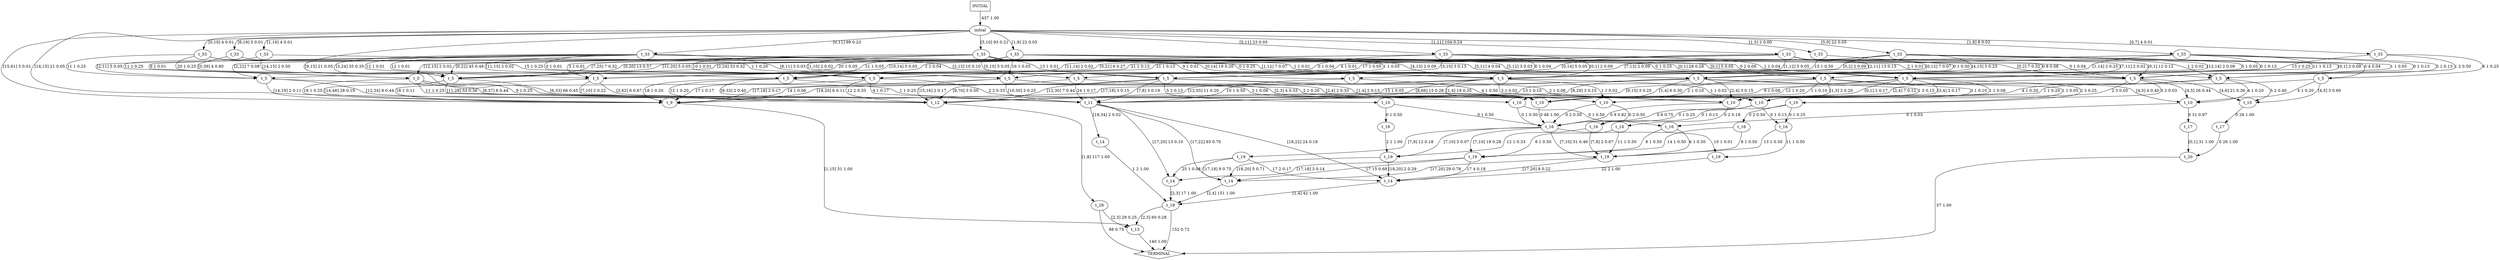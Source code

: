 digraph G {
  0 [label="initial"];
  1 [label="t_10"];
  2 [label="t_10"];
  3 [label="t_10"];
  4 [label="t_10"];
  5 [label="t_10"];
  6 [label="t_10"];
  7 [label="t_10"];
  8 [label="t_10"];
  9 [label="t_10"];
  10 [label="t_11"];
  11 [label="t_12"];
  12 [label="t_13"];
  13 [label="t_14"];
  14 [label="t_14"];
  15 [label="t_14"];
  16 [label="t_14"];
  17 [label="t_16"];
  18 [label="t_16"];
  19 [label="t_16"];
  20 [label="t_16"];
  21 [label="t_16"];
  22 [label="t_16"];
  23 [label="t_16"];
  24 [label="t_17"];
  25 [label="t_17"];
  26 [label="t_18"];
  27 [label="t_19"];
  28 [label="t_19"];
  29 [label="t_19"];
  30 [label="t_19"];
  31 [label="t_19"];
  32 [label="t_20"];
  33 [label="t_28"];
  34 [label="t_33"];
  35 [label="t_33"];
  36 [label="t_33"];
  37 [label="t_33"];
  38 [label="t_33"];
  39 [label="t_33"];
  40 [label="t_33"];
  41 [label="t_33"];
  42 [label="t_33"];
  43 [label="t_33"];
  44 [label="t_33"];
  45 [label="t_33"];
  46 [label="t_5"];
  47 [label="t_5"];
  48 [label="t_5"];
  49 [label="t_5"];
  50 [label="t_5"];
  51 [label="t_5"];
  52 [label="t_5"];
  53 [label="t_5"];
  54 [label="t_5"];
  55 [label="t_5"];
  56 [label="t_5"];
  57 [label="t_5"];
  58 [label="t_5"];
  59 [label="t_5"];
  60 [label="t_5"];
  61 [label="t_5"];
  62 [label="t_5"];
  63 [label="t_9"];
  64 [label="TERMINAL",shape=diamond];
  65 [label="INITIAL",shape=box];
0->10 [label="[9,15] 21 0.05"];
0->11 [label="[14,15] 21 0.05"];
0->35 [label="[1,5] 2 0.00"];
0->37 [label="[0,7] 4 0.01"];
0->38 [label="[0,10] 4 0.01"];
0->36 [label="[1,16] 4 0.01"];
0->34 [label="[6,19] 5 0.01"];
0->39 [label="[1,8] 8 0.02"];
0->41 [label="[1,9] 22 0.05"];
0->42 [label="[5,9] 22 0.05"];
0->40 [label="[5,11] 23 0.05"];
0->44 [label="[5,10] 93 0.21"];
0->43 [label="[0,11] 99 0.23"];
0->45 [label="[1,11] 104 0.24"];
0->63 [label="[15,61] 5 0.01"];
1->23 [label="0 48 1.00"];
2->24 [label="0 26 1.00"];
3->19 [label="0 1 0.03"];
3->25 [label="0 31 0.97"];
4->17 [label="0 1 0.50"];
4->23 [label="0 1 0.50"];
5->19 [label="0 1 0.50"];
5->23 [label="0 1 0.50"];
6->20 [label="0 2 0.18"];
6->23 [label="0 9 0.82"];
7->18 [label="0 2 0.50"];
7->23 [label="0 2 0.50"];
8->18 [label="0 1 0.13"];
8->22 [label="0 1 0.13"];
8->23 [label="0 6 0.75"];
9->22 [label="0 1 0.25"];
9->23 [label="0 1 0.25"];
9->21 [label="0 2 0.50"];
10->13 [label="[19,34] 2 0.02"];
10->14 [label="[17,20] 13 0.10"];
10->15 [label="[18,22] 24 0.18"];
10->16 [label="[17,22] 93 0.70"];
11->33 [label="[1,8] 117 1.00"];
12->64 [label=" 140 1.00"];
13->26 [label="1 2 1.00"];
14->26 [label="[2,3] 17 1.00"];
15->26 [label="[1,4] 42 1.00"];
16->26 [label="[2,4] 151 1.00"];
17->28 [label="2 1 1.00"];
18->28 [label="12 1 0.33"];
18->29 [label="[7,8] 2 0.67"];
19->29 [label="6 1 0.50"];
19->31 [label="8 1 0.50"];
20->31 [label="8 1 0.50"];
20->29 [label="11 1 0.50"];
21->29 [label="8 1 0.50"];
21->31 [label="14 1 0.50"];
22->27 [label="11 1 0.50"];
22->29 [label="13 1 0.50"];
23->27 [label="10 1 0.01"];
23->28 [label="[7,10] 5 0.07"];
23->30 [label="[7,9] 12 0.18"];
23->31 [label="[7,10] 19 0.28"];
23->29 [label="[7,10] 31 0.46"];
24->32 [label="0 26 1.00"];
25->32 [label="[0,1] 31 1.00"];
26->12 [label="[2,3] 60 0.28"];
26->64 [label=" 152 0.72"];
27->15 [label="22 2 1.00"];
28->15 [label="[18,20] 2 0.29"];
28->16 [label="[18,20] 5 0.71"];
29->15 [label="[17,20] 8 0.22"];
29->16 [label="[17,20] 29 0.78"];
30->14 [label="25 1 0.08"];
30->15 [label="17 2 0.17"];
30->16 [label="[17,18] 9 0.75"];
31->14 [label="[17,18] 3 0.14"];
31->15 [label="17 4 0.18"];
31->16 [label="17 15 0.68"];
32->64 [label=" 57 1.00"];
33->12 [label="[2,3] 29 0.25"];
33->64 [label=" 88 0.75"];
34->58 [label="1 1 0.20"];
34->51 [label="[0,39] 4 0.80"];
35->62 [label="0 1 0.50"];
35->48 [label="15 1 0.50"];
36->62 [label="0 1 0.25"];
36->54 [label="11 1 0.25"];
36->51 [label="[14,15] 2 0.50"];
37->47 [label="6 1 0.25"];
37->61 [label="13 1 0.25"];
37->57 [label="1 2 0.50"];
38->57 [label="0 1 0.25"];
38->50 [label="11 1 0.25"];
38->56 [label="15 1 0.25"];
38->51 [label="20 1 0.25"];
39->62 [label="0 1 0.13"];
39->57 [label="0 1 0.13"];
39->53 [label="5 1 0.13"];
39->59 [label="11 1 0.13"];
39->51 [label="21 1 0.13"];
39->49 [label="21 1 0.13"];
39->61 [label="[1,14] 2 0.25"];
40->46 [label="0 1 0.04"];
40->55 [label="0 1 0.04"];
40->57 [label="0 1 0.04"];
40->59 [label="1 1 0.04"];
40->52 [label="1 1 0.04"];
40->61 [label="[0,1] 2 0.09"];
40->58 [label="[3,10] 3 0.13"];
40->51 [label="[0,20] 13 0.57"];
41->58 [label="1 1 0.05"];
41->52 [label="11 1 0.05"];
41->56 [label="16 1 0.05"];
41->49 [label="20 1 0.05"];
41->60 [label="0 2 0.09"];
41->61 [label="[4,15] 2 0.09"];
41->57 [label="[0,2] 7 0.32"];
41->51 [label="[7,25] 7 0.32"];
42->53 [label="1 1 0.05"];
42->59 [label="5 1 0.05"];
42->55 [label="17 1 0.05"];
42->57 [label="[0,1] 2 0.09"];
42->58 [label="[0,2] 2 0.09"];
42->56 [label="[7,13] 2 0.09"];
42->62 [label="[12,14] 2 0.09"];
42->61 [label="[4,15] 5 0.23"];
42->51 [label="[0,21] 6 0.27"];
43->56 [label="0 1 0.01"];
43->53 [label="2 1 0.01"];
43->54 [label="9 1 0.01"];
43->49 [label="12 1 0.01"];
43->52 [label="12 1 0.01"];
43->55 [label="[11,15] 2 0.02"];
43->58 [label="[8,11] 3 0.03"];
43->59 [label="[5,11] 4 0.04"];
43->50 [label="[2,11] 5 0.05"];
43->62 [label="[1,12] 7 0.07"];
43->61 [label="[2,13] 10 0.10"];
43->57 [label="[0,1] 28 0.28"];
43->51 [label="[3,24] 35 0.35"];
44->62 [label="1 1 0.01"];
44->49 [label="3 1 0.01"];
44->46 [label="9 1 0.01"];
44->55 [label="10 1 0.01"];
44->58 [label="13 1 0.01"];
44->56 [label="[1,10] 2 0.02"];
44->54 [label="[12,15] 2 0.02"];
44->59 [label="[5,12] 3 0.03"];
44->57 [label="[0,1] 5 0.05"];
44->48 [label="[0,10] 5 0.05"];
44->50 [label="[2,22] 7 0.08"];
44->61 [label="[0,14] 19 0.20"];
44->51 [label="[0,22] 45 0.48"];
45->55 [label="4 1 0.01"];
45->53 [label="1 2 0.02"];
45->59 [label="[7,11] 2 0.02"];
45->52 [label="[11,14] 2 0.02"];
45->47 [label="0 4 0.04"];
45->56 [label="[0,14] 5 0.05"];
45->58 [label="[1,12] 5 0.05"];
45->49 [label="[10,14] 5 0.05"];
45->50 [label="[11,20] 5 0.05"];
45->62 [label="[0,12] 7 0.07"];
45->60 [label="0 8 0.08"];
45->57 [label="[0,1] 12 0.12"];
45->61 [label="[2,11] 13 0.13"];
45->51 [label="[2,24] 33 0.32"];
46->7 [label="4 1 0.50"];
46->10 [label="10 1 0.50"];
47->1 [label="1 1 0.20"];
47->3 [label="4 1 0.20"];
47->2 [label="[4,5] 3 0.60"];
48->1 [label="[2,4] 2 0.33"];
48->10 [label="24 1 0.17"];
48->11 [label="[9,70] 3 0.50"];
49->10 [label="[3,62] 6 0.67"];
49->11 [label="[7,10] 2 0.22"];
49->63 [label="18 1 0.11"];
50->10 [label="[8,37] 8 0.44"];
50->11 [label="[12,34] 8 0.44"];
50->63 [label="[14,19] 2 0.11"];
51->10 [label="[6,33] 66 0.45"];
51->11 [label="[11,28] 53 0.36"];
51->63 [label="[14,48] 28 0.19"];
52->6 [label="2 1 0.20"];
52->10 [label="[8,33] 2 0.40"];
52->11 [label="12 1 0.20"];
52->63 [label="18 1 0.20"];
53->1 [label="4 1 0.20"];
53->3 [label="4 1 0.20"];
53->2 [label="5 2 0.40"];
53->11 [label="12 1 0.20"];
54->1 [label="1 1 0.25"];
54->10 [label="9 1 0.25"];
54->11 [label="11 1 0.25"];
54->63 [label="18 1 0.25"];
55->1 [label="2 2 0.33"];
55->10 [label="4 1 0.17"];
55->11 [label="12 2 0.33"];
55->63 [label="17 1 0.17"];
56->5 [label="3 1 0.08"];
56->1 [label="[2,3] 4 0.33"];
56->10 [label="[10,30] 3 0.25"];
56->11 [label="[15,16] 2 0.17"];
56->63 [label="[17,18] 2 0.17"];
57->8 [label="3 2 0.03"];
57->6 [label="2 3 0.05"];
57->1 [label="[2,4] 7 0.12"];
57->2 [label="[4,6] 21 0.36"];
57->3 [label="[4,5] 26 0.44"];
58->8 [label="2 1 0.06"];
58->1 [label="[1,4] 2 0.13"];
58->4 [label="5 2 0.13"];
58->10 [label="[7,8] 3 0.19"];
58->11 [label="[12,30] 7 0.44"];
58->63 [label="14 1 0.06"];
59->6 [label="1 1 0.08"];
59->1 [label="[0,1] 2 0.17"];
59->7 [label="[3,4] 2 0.17"];
59->9 [label="2 3 0.25"];
59->10 [label="9 1 0.08"];
59->11 [label="[9,15] 3 0.25"];
60->1 [label="1 1 0.10"];
60->5 [label="2 1 0.10"];
60->8 [label="3 1 0.10"];
60->6 [label="[1,3] 2 0.20"];
60->3 [label="[4,5] 4 0.40"];
60->11 [label="13 1 0.10"];
61->7 [label="1 1 0.02"];
61->8 [label="1 1 0.02"];
61->6 [label="3 1 0.02"];
61->1 [label="[1,4] 19 0.35"];
61->10 [label="[8,66] 15 0.28"];
61->11 [label="[12,55] 11 0.20"];
61->63 [label="[18,20] 6 0.11"];
62->9 [label="1 1 0.05"];
62->8 [label="1 3 0.15"];
62->6 [label="[2,4] 3 0.15"];
62->1 [label="[1,4] 6 0.30"];
62->10 [label="[8,29] 3 0.15"];
62->11 [label="15 1 0.05"];
62->63 [label="[17,18] 3 0.15"];
63->12 [label="[1,15] 51 1.00"];
65->0 [label=" 437 1.00"];
}
